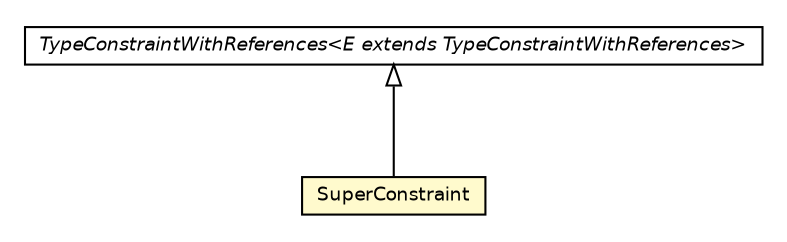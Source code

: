 #!/usr/local/bin/dot
#
# Class diagram 
# Generated by UMLGraph version 5.2 (http://www.umlgraph.org/)
#

digraph G {
	edge [fontname="Helvetica",fontsize=10,labelfontname="Helvetica",labelfontsize=10];
	node [fontname="Helvetica",fontsize=10,shape=plaintext];
	nodesep=0.25;
	ranksep=0.5;
	// chameleon.core.type.generics.TypeConstraintWithReferences<E extends chameleon.core.type.generics.TypeConstraintWithReferences>
	c28203 [label=<<table title="chameleon.core.type.generics.TypeConstraintWithReferences" border="0" cellborder="1" cellspacing="0" cellpadding="2" port="p" href="./TypeConstraintWithReferences.html">
		<tr><td><table border="0" cellspacing="0" cellpadding="1">
<tr><td align="center" balign="center"><font face="Helvetica-Oblique"> TypeConstraintWithReferences&lt;E extends TypeConstraintWithReferences&gt; </font></td></tr>
		</table></td></tr>
		</table>>, fontname="Helvetica", fontcolor="black", fontsize=9.0];
	// chameleon.core.type.generics.SuperConstraint
	c28207 [label=<<table title="chameleon.core.type.generics.SuperConstraint" border="0" cellborder="1" cellspacing="0" cellpadding="2" port="p" bgcolor="lemonChiffon" href="./SuperConstraint.html">
		<tr><td><table border="0" cellspacing="0" cellpadding="1">
<tr><td align="center" balign="center"> SuperConstraint </td></tr>
		</table></td></tr>
		</table>>, fontname="Helvetica", fontcolor="black", fontsize=9.0];
	//chameleon.core.type.generics.SuperConstraint extends chameleon.core.type.generics.TypeConstraintWithReferences<chameleon.core.type.generics.SuperConstraint>
	c28203:p -> c28207:p [dir=back,arrowtail=empty];
}

